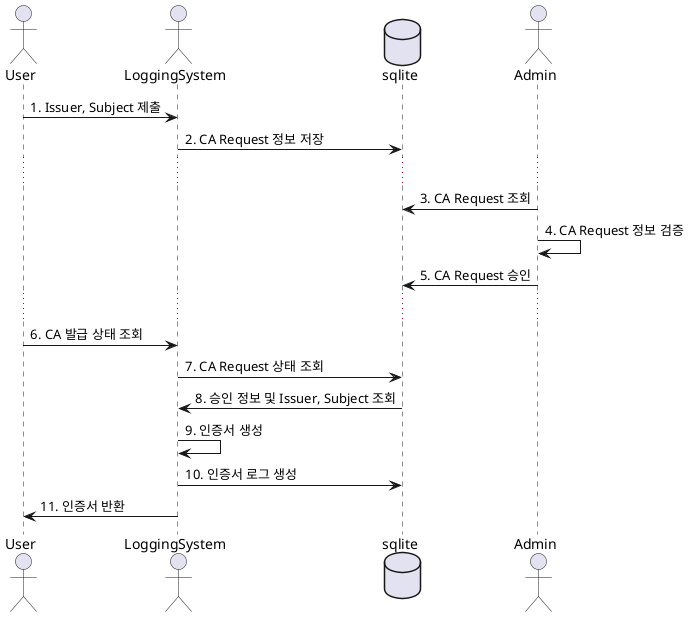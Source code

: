 @startuml UserCAExtend
actor User
actor LoggingSystem
database sqlite
actor Admin

User -> LoggingSystem: 1. Issuer, Subject 제출
LoggingSystem -> sqlite: 2. CA Request 정보 저장
...
Admin -> sqlite: 3. CA Request 조회
Admin -> Admin: 4. CA Request 정보 검증
Admin -> sqlite: 5. CA Request 승인
...
User -> LoggingSystem: 6. CA 발급 상태 조회
LoggingSystem -> sqlite: 7. CA Request 상태 조회
sqlite -> LoggingSystem: 8. 승인 정보 및 Issuer, Subject 조회
LoggingSystem -> LoggingSystem: 9. 인증서 생성
LoggingSystem -> sqlite: 10. 인증서 로그 생성
LoggingSystem -> User: 11. 인증서 반환
@enduml